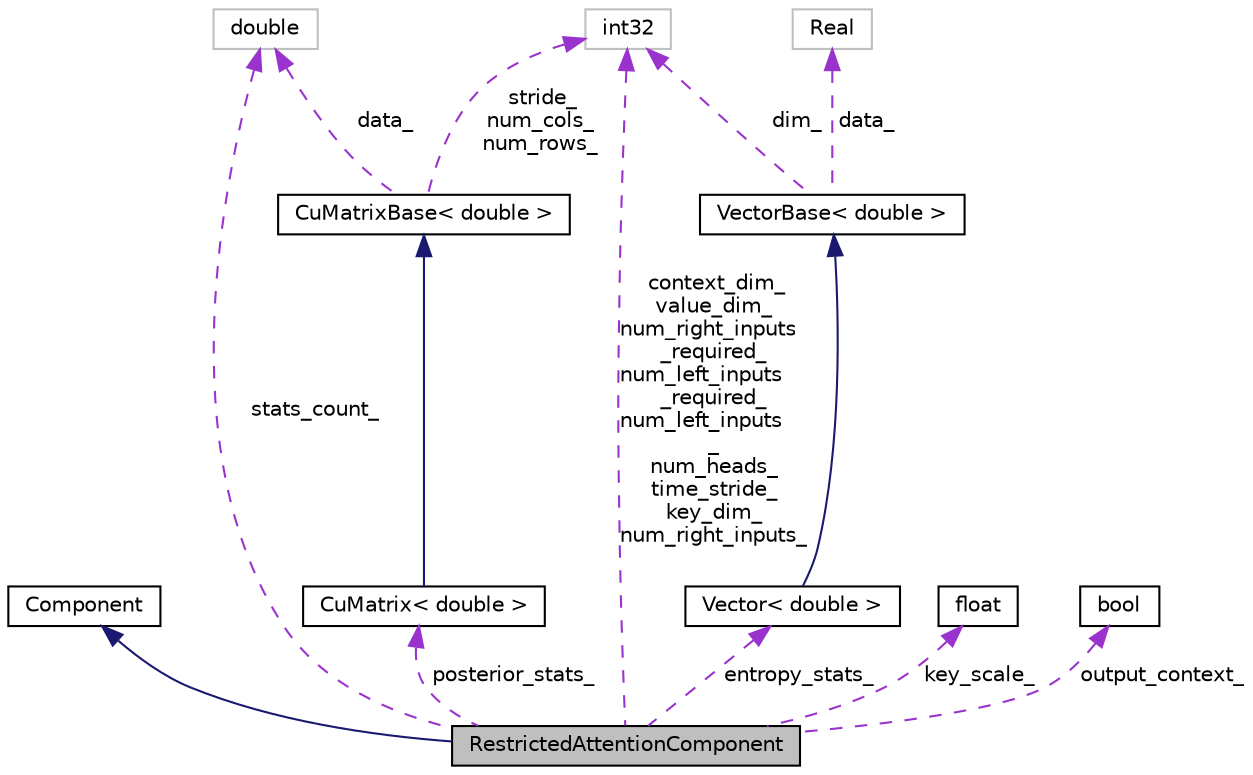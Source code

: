 digraph "RestrictedAttentionComponent"
{
  edge [fontname="Helvetica",fontsize="10",labelfontname="Helvetica",labelfontsize="10"];
  node [fontname="Helvetica",fontsize="10",shape=record];
  Node2 [label="RestrictedAttentionComponent",height=0.2,width=0.4,color="black", fillcolor="grey75", style="filled", fontcolor="black"];
  Node3 -> Node2 [dir="back",color="midnightblue",fontsize="10",style="solid",fontname="Helvetica"];
  Node3 [label="Component",height=0.2,width=0.4,color="black", fillcolor="white", style="filled",URL="$classkaldi_1_1nnet3_1_1Component.html",tooltip="Abstract base-class for neural-net components. "];
  Node4 -> Node2 [dir="back",color="darkorchid3",fontsize="10",style="dashed",label=" stats_count_" ,fontname="Helvetica"];
  Node4 [label="double",height=0.2,width=0.4,color="grey75", fillcolor="white", style="filled"];
  Node5 -> Node2 [dir="back",color="darkorchid3",fontsize="10",style="dashed",label=" key_scale_" ,fontname="Helvetica"];
  Node5 [label="float",height=0.2,width=0.4,color="black", fillcolor="white", style="filled",URL="$classfloat.html"];
  Node6 -> Node2 [dir="back",color="darkorchid3",fontsize="10",style="dashed",label=" posterior_stats_" ,fontname="Helvetica"];
  Node6 [label="CuMatrix\< double \>",height=0.2,width=0.4,color="black", fillcolor="white", style="filled",URL="$classkaldi_1_1CuMatrix.html"];
  Node7 -> Node6 [dir="back",color="midnightblue",fontsize="10",style="solid",fontname="Helvetica"];
  Node7 [label="CuMatrixBase\< double \>",height=0.2,width=0.4,color="black", fillcolor="white", style="filled",URL="$classkaldi_1_1CuMatrixBase.html"];
  Node4 -> Node7 [dir="back",color="darkorchid3",fontsize="10",style="dashed",label=" data_" ,fontname="Helvetica"];
  Node8 -> Node7 [dir="back",color="darkorchid3",fontsize="10",style="dashed",label=" stride_\nnum_cols_\nnum_rows_" ,fontname="Helvetica"];
  Node8 [label="int32",height=0.2,width=0.4,color="grey75", fillcolor="white", style="filled"];
  Node9 -> Node2 [dir="back",color="darkorchid3",fontsize="10",style="dashed",label=" output_context_" ,fontname="Helvetica"];
  Node9 [label="bool",height=0.2,width=0.4,color="black", fillcolor="white", style="filled",URL="$classbool.html"];
  Node10 -> Node2 [dir="back",color="darkorchid3",fontsize="10",style="dashed",label=" entropy_stats_" ,fontname="Helvetica"];
  Node10 [label="Vector\< double \>",height=0.2,width=0.4,color="black", fillcolor="white", style="filled",URL="$classkaldi_1_1Vector.html"];
  Node11 -> Node10 [dir="back",color="midnightblue",fontsize="10",style="solid",fontname="Helvetica"];
  Node11 [label="VectorBase\< double \>",height=0.2,width=0.4,color="black", fillcolor="white", style="filled",URL="$classkaldi_1_1VectorBase.html",tooltip="Provides a vector abstraction class. "];
  Node12 -> Node11 [dir="back",color="darkorchid3",fontsize="10",style="dashed",label=" data_" ,fontname="Helvetica"];
  Node12 [label="Real",height=0.2,width=0.4,color="grey75", fillcolor="white", style="filled"];
  Node8 -> Node11 [dir="back",color="darkorchid3",fontsize="10",style="dashed",label=" dim_" ,fontname="Helvetica"];
  Node8 -> Node2 [dir="back",color="darkorchid3",fontsize="10",style="dashed",label=" context_dim_\nvalue_dim_\nnum_right_inputs\l_required_\nnum_left_inputs\l_required_\nnum_left_inputs\l_\nnum_heads_\ntime_stride_\nkey_dim_\nnum_right_inputs_" ,fontname="Helvetica"];
}
